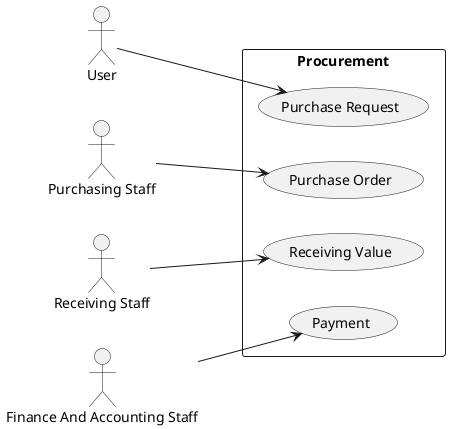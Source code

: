 ' overview flow
@startuml overview
left to right direction
' actor "Admin" as admin
actor "User" as user
actor "Purchasing Staff" as PS
actor "Receiving Staff" as RS
actor "Finance And Accounting Staff" as FNA
rectangle Procurement {
  usecase "Purchase Request" as PR
  usecase "Purchase Order" as PO
  usecase "Receiving Value" as RV
  usecase "Payment" as Pay
}
user --> PR
PS --> PO
RS --> RV
FNA --> Pay

@enduml
